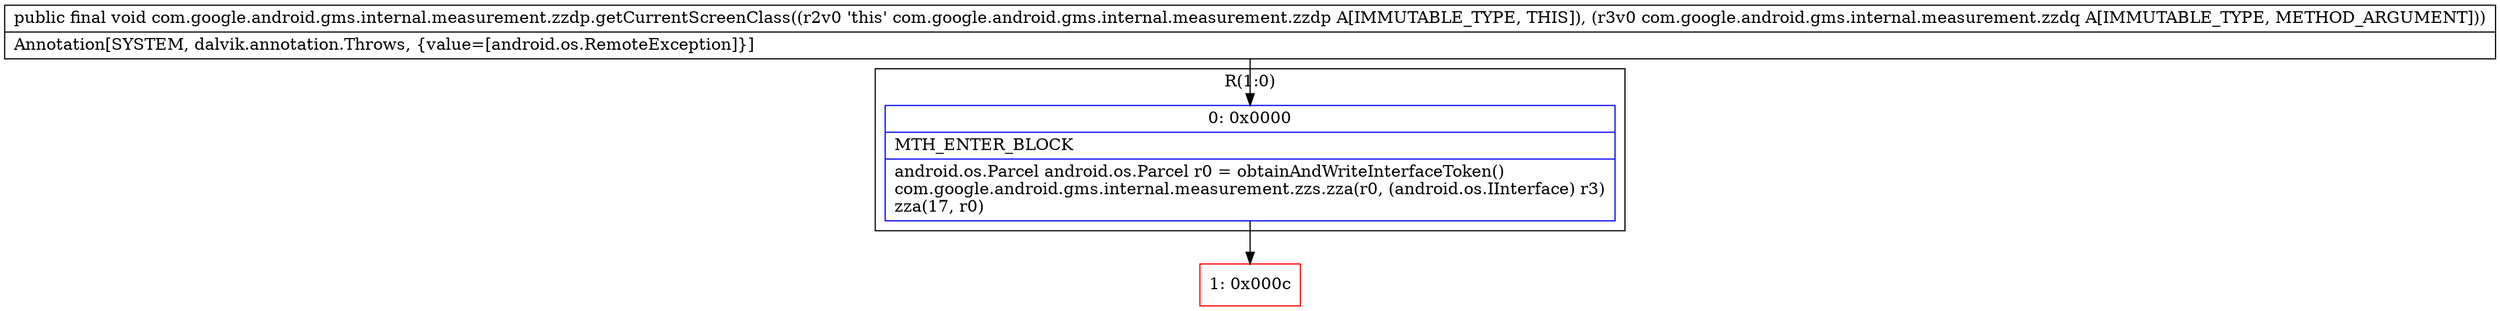 digraph "CFG forcom.google.android.gms.internal.measurement.zzdp.getCurrentScreenClass(Lcom\/google\/android\/gms\/internal\/measurement\/zzdq;)V" {
subgraph cluster_Region_588871825 {
label = "R(1:0)";
node [shape=record,color=blue];
Node_0 [shape=record,label="{0\:\ 0x0000|MTH_ENTER_BLOCK\l|android.os.Parcel android.os.Parcel r0 = obtainAndWriteInterfaceToken()\lcom.google.android.gms.internal.measurement.zzs.zza(r0, (android.os.IInterface) r3)\lzza(17, r0)\l}"];
}
Node_1 [shape=record,color=red,label="{1\:\ 0x000c}"];
MethodNode[shape=record,label="{public final void com.google.android.gms.internal.measurement.zzdp.getCurrentScreenClass((r2v0 'this' com.google.android.gms.internal.measurement.zzdp A[IMMUTABLE_TYPE, THIS]), (r3v0 com.google.android.gms.internal.measurement.zzdq A[IMMUTABLE_TYPE, METHOD_ARGUMENT]))  | Annotation[SYSTEM, dalvik.annotation.Throws, \{value=[android.os.RemoteException]\}]\l}"];
MethodNode -> Node_0;
Node_0 -> Node_1;
}

